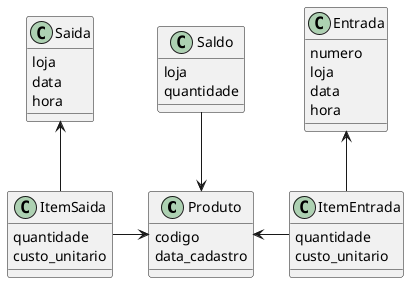 @startuml modelo
class Produto{
	codigo
	data_cadastro
}

class ItemEntrada{
	quantidade
	custo_unitario
}

class Entrada{
	numero
	loja
	data
	hora
}

class ItemSaida{
	quantidade
	custo_unitario
}

class Saida{
	loja
	data
	hora
}

class Saldo{
	loja
	quantidade
}

Entrada	<-- ItemEntrada
Saida	<-- ItemSaida
ItemEntrada	-l->	Produto
ItemSaida	-r->	Produto
Saldo		-d->	Produto
@enduml
